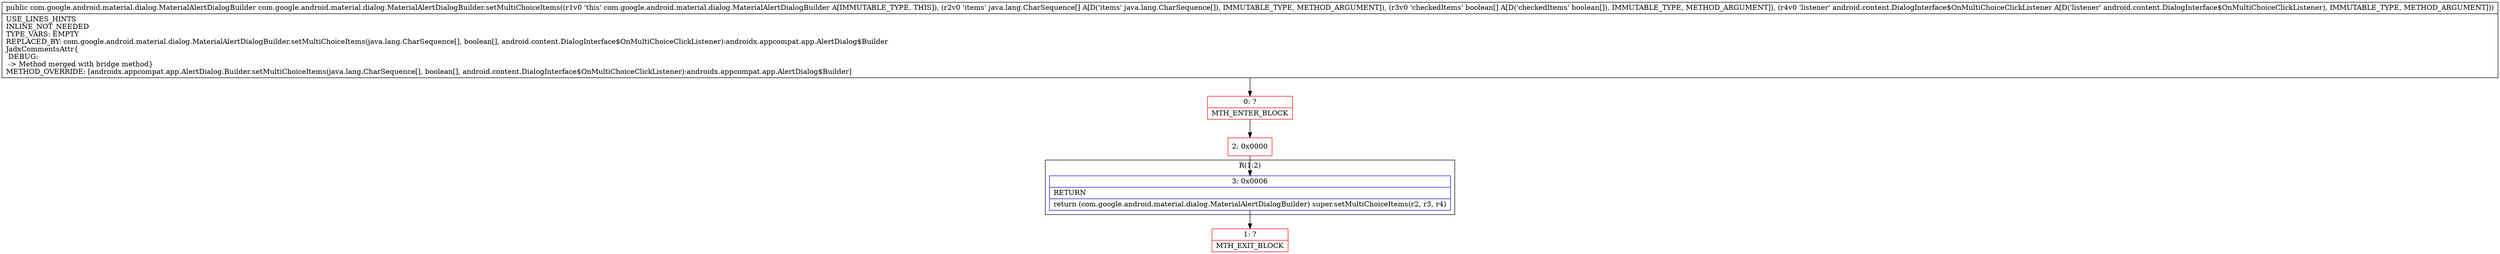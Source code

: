 digraph "CFG forcom.google.android.material.dialog.MaterialAlertDialogBuilder.setMultiChoiceItems([Ljava\/lang\/CharSequence;[ZLandroid\/content\/DialogInterface$OnMultiChoiceClickListener;)Lcom\/google\/android\/material\/dialog\/MaterialAlertDialogBuilder;" {
subgraph cluster_Region_226874273 {
label = "R(1:2)";
node [shape=record,color=blue];
Node_3 [shape=record,label="{3\:\ 0x0006|RETURN\l|return (com.google.android.material.dialog.MaterialAlertDialogBuilder) super.setMultiChoiceItems(r2, r3, r4)\l}"];
}
Node_0 [shape=record,color=red,label="{0\:\ ?|MTH_ENTER_BLOCK\l}"];
Node_2 [shape=record,color=red,label="{2\:\ 0x0000}"];
Node_1 [shape=record,color=red,label="{1\:\ ?|MTH_EXIT_BLOCK\l}"];
MethodNode[shape=record,label="{public com.google.android.material.dialog.MaterialAlertDialogBuilder com.google.android.material.dialog.MaterialAlertDialogBuilder.setMultiChoiceItems((r1v0 'this' com.google.android.material.dialog.MaterialAlertDialogBuilder A[IMMUTABLE_TYPE, THIS]), (r2v0 'items' java.lang.CharSequence[] A[D('items' java.lang.CharSequence[]), IMMUTABLE_TYPE, METHOD_ARGUMENT]), (r3v0 'checkedItems' boolean[] A[D('checkedItems' boolean[]), IMMUTABLE_TYPE, METHOD_ARGUMENT]), (r4v0 'listener' android.content.DialogInterface$OnMultiChoiceClickListener A[D('listener' android.content.DialogInterface$OnMultiChoiceClickListener), IMMUTABLE_TYPE, METHOD_ARGUMENT]))  | USE_LINES_HINTS\lINLINE_NOT_NEEDED\lTYPE_VARS: EMPTY\lREPLACED_BY: com.google.android.material.dialog.MaterialAlertDialogBuilder.setMultiChoiceItems(java.lang.CharSequence[], boolean[], android.content.DialogInterface$OnMultiChoiceClickListener):androidx.appcompat.app.AlertDialog$Builder\lJadxCommentsAttr\{\l DEBUG: \l \-\> Method merged with bridge method\}\lMETHOD_OVERRIDE: [androidx.appcompat.app.AlertDialog.Builder.setMultiChoiceItems(java.lang.CharSequence[], boolean[], android.content.DialogInterface$OnMultiChoiceClickListener):androidx.appcompat.app.AlertDialog$Builder]\l}"];
MethodNode -> Node_0;Node_3 -> Node_1;
Node_0 -> Node_2;
Node_2 -> Node_3;
}

